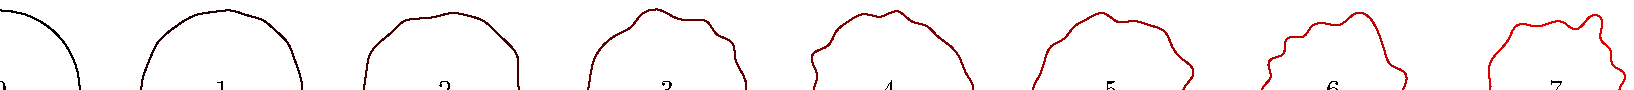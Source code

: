 \documentclass[border=5mm]{standalone}
\usepackage{luamplib}
\begin{document}
\mplibtextextlabel{enable}
\begin{mplibcode}
beginfig(1);
  numeric desired_length, n, s;
  desired_length = 180; n = 30; s = 80;
  for r=0 upto 8:
    path shape;
    shape = for i=1 upto n: 
      (s + r * normaldeviate, 0) rotated (360/n*i) ..
    endfor cycle;  

    shape := shape scaled (desired_length/arclength shape);

    draw shape shifted (r*s, 0) withcolor (r/8)[black,red];
    label(decimal r, (r*s, 0));

  endfor
endfig;
\end{mplibcode}
\end{document}
